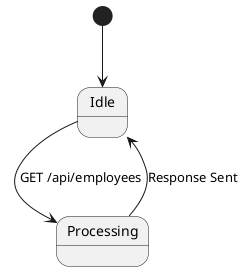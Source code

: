 @startuml
[*] --> Idle
Idle --> Processing : GET /api/employees
Processing --> Idle : Response Sent
@enduml
